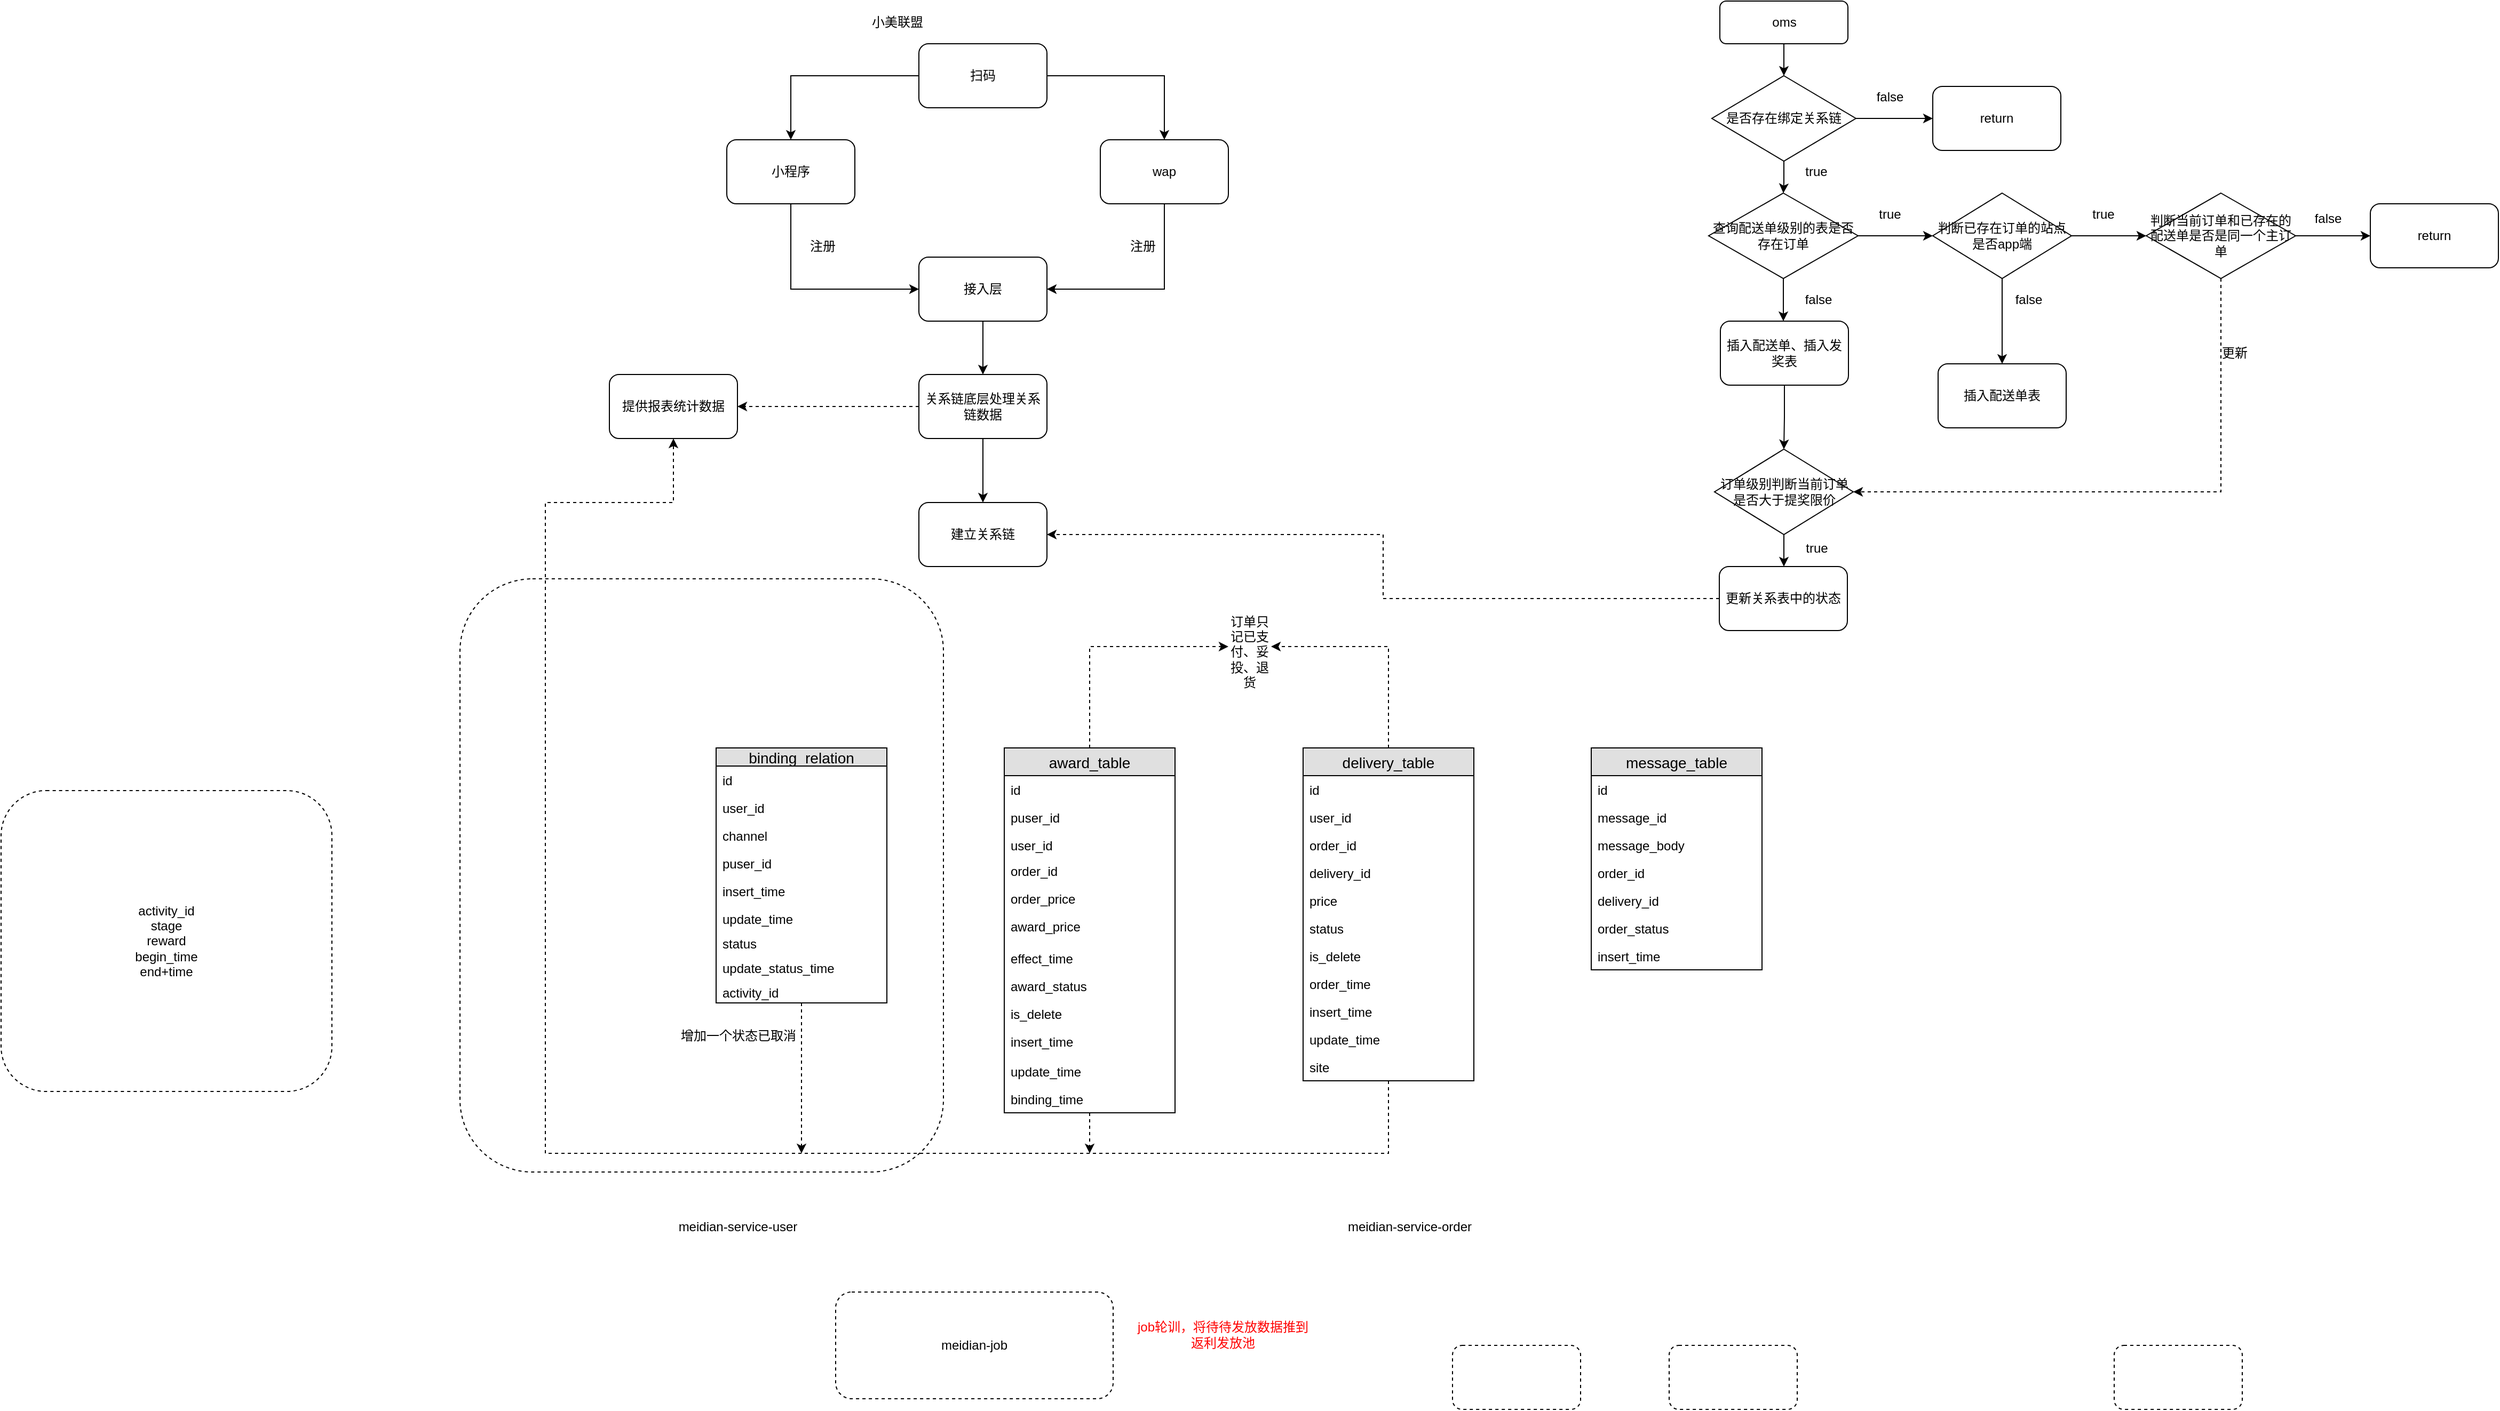 <mxfile version="12.6.5" type="github">
  <diagram id="ViuxsVs0jhdlv3zUoUvD" name="Page-1">
    <mxGraphModel dx="2310" dy="766" grid="1" gridSize="10" guides="1" tooltips="1" connect="1" arrows="1" fold="1" page="1" pageScale="1" pageWidth="827" pageHeight="1169" background="none" math="0" shadow="0">
      <root>
        <mxCell id="0"/>
        <mxCell id="1" parent="0"/>
        <mxCell id="KdRfdlikvtDpbyzAhevV-1" value="小美联盟" style="text;html=1;strokeColor=none;fillColor=none;align=center;verticalAlign=middle;whiteSpace=wrap;rounded=0;" parent="1" vertex="1">
          <mxGeometry x="310" y="20" width="140" height="20" as="geometry"/>
        </mxCell>
        <mxCell id="KdRfdlikvtDpbyzAhevV-12" style="edgeStyle=orthogonalEdgeStyle;rounded=0;orthogonalLoop=1;jettySize=auto;html=1;entryX=1;entryY=0.5;entryDx=0;entryDy=0;" parent="1" source="KdRfdlikvtDpbyzAhevV-4" target="KdRfdlikvtDpbyzAhevV-10" edge="1">
          <mxGeometry relative="1" as="geometry">
            <Array as="points">
              <mxPoint x="630" y="280"/>
            </Array>
          </mxGeometry>
        </mxCell>
        <mxCell id="KdRfdlikvtDpbyzAhevV-4" value="wap" style="rounded=1;whiteSpace=wrap;html=1;" parent="1" vertex="1">
          <mxGeometry x="570" y="140" width="120" height="60" as="geometry"/>
        </mxCell>
        <mxCell id="KdRfdlikvtDpbyzAhevV-11" style="edgeStyle=orthogonalEdgeStyle;rounded=0;orthogonalLoop=1;jettySize=auto;html=1;entryX=0;entryY=0.5;entryDx=0;entryDy=0;" parent="1" source="KdRfdlikvtDpbyzAhevV-5" target="KdRfdlikvtDpbyzAhevV-10" edge="1">
          <mxGeometry relative="1" as="geometry">
            <Array as="points">
              <mxPoint x="280" y="280"/>
            </Array>
          </mxGeometry>
        </mxCell>
        <mxCell id="KdRfdlikvtDpbyzAhevV-5" value="小程序" style="rounded=1;whiteSpace=wrap;html=1;" parent="1" vertex="1">
          <mxGeometry x="220" y="140" width="120" height="60" as="geometry"/>
        </mxCell>
        <mxCell id="KdRfdlikvtDpbyzAhevV-7" style="edgeStyle=orthogonalEdgeStyle;rounded=0;orthogonalLoop=1;jettySize=auto;html=1;entryX=0.5;entryY=0;entryDx=0;entryDy=0;" parent="1" source="KdRfdlikvtDpbyzAhevV-6" target="KdRfdlikvtDpbyzAhevV-5" edge="1">
          <mxGeometry relative="1" as="geometry"/>
        </mxCell>
        <mxCell id="KdRfdlikvtDpbyzAhevV-8" style="edgeStyle=orthogonalEdgeStyle;rounded=0;orthogonalLoop=1;jettySize=auto;html=1;entryX=0.5;entryY=0;entryDx=0;entryDy=0;" parent="1" source="KdRfdlikvtDpbyzAhevV-6" target="KdRfdlikvtDpbyzAhevV-4" edge="1">
          <mxGeometry relative="1" as="geometry"/>
        </mxCell>
        <mxCell id="KdRfdlikvtDpbyzAhevV-6" value="扫码" style="rounded=1;whiteSpace=wrap;html=1;" parent="1" vertex="1">
          <mxGeometry x="400" y="50" width="120" height="60" as="geometry"/>
        </mxCell>
        <mxCell id="KdRfdlikvtDpbyzAhevV-13" style="edgeStyle=orthogonalEdgeStyle;rounded=0;orthogonalLoop=1;jettySize=auto;html=1;" parent="1" source="KdRfdlikvtDpbyzAhevV-10" edge="1">
          <mxGeometry relative="1" as="geometry">
            <mxPoint x="460" y="360" as="targetPoint"/>
          </mxGeometry>
        </mxCell>
        <mxCell id="KdRfdlikvtDpbyzAhevV-10" value="接入层" style="rounded=1;whiteSpace=wrap;html=1;" parent="1" vertex="1">
          <mxGeometry x="400" y="250" width="120" height="60" as="geometry"/>
        </mxCell>
        <mxCell id="KdRfdlikvtDpbyzAhevV-14" value="注册" style="text;html=1;strokeColor=none;fillColor=none;align=center;verticalAlign=middle;whiteSpace=wrap;rounded=0;" parent="1" vertex="1">
          <mxGeometry x="290" y="230" width="40" height="20" as="geometry"/>
        </mxCell>
        <mxCell id="KdRfdlikvtDpbyzAhevV-15" value="注册" style="text;html=1;strokeColor=none;fillColor=none;align=center;verticalAlign=middle;whiteSpace=wrap;rounded=0;" parent="1" vertex="1">
          <mxGeometry x="590" y="230" width="40" height="20" as="geometry"/>
        </mxCell>
        <mxCell id="KdRfdlikvtDpbyzAhevV-18" style="edgeStyle=orthogonalEdgeStyle;rounded=0;orthogonalLoop=1;jettySize=auto;html=1;" parent="1" source="KdRfdlikvtDpbyzAhevV-17" edge="1">
          <mxGeometry relative="1" as="geometry">
            <mxPoint x="460" y="480" as="targetPoint"/>
          </mxGeometry>
        </mxCell>
        <mxCell id="KdRfdlikvtDpbyzAhevV-46" style="edgeStyle=orthogonalEdgeStyle;rounded=0;orthogonalLoop=1;jettySize=auto;html=1;dashed=1;" parent="1" source="KdRfdlikvtDpbyzAhevV-17" edge="1">
          <mxGeometry relative="1" as="geometry">
            <mxPoint x="230" y="390" as="targetPoint"/>
          </mxGeometry>
        </mxCell>
        <mxCell id="KdRfdlikvtDpbyzAhevV-17" value="关系链底层处理关系链数据" style="rounded=1;whiteSpace=wrap;html=1;" parent="1" vertex="1">
          <mxGeometry x="400" y="360" width="120" height="60" as="geometry"/>
        </mxCell>
        <mxCell id="KdRfdlikvtDpbyzAhevV-19" value="建立关系链" style="rounded=1;whiteSpace=wrap;html=1;" parent="1" vertex="1">
          <mxGeometry x="400" y="480" width="120" height="60" as="geometry"/>
        </mxCell>
        <mxCell id="weVdjqVGFAg4G8JXfVWF-7" style="edgeStyle=orthogonalEdgeStyle;rounded=0;orthogonalLoop=1;jettySize=auto;html=1;entryX=0.5;entryY=0;entryDx=0;entryDy=0;" edge="1" parent="1" source="KdRfdlikvtDpbyzAhevV-20" target="weVdjqVGFAg4G8JXfVWF-6">
          <mxGeometry relative="1" as="geometry"/>
        </mxCell>
        <mxCell id="KdRfdlikvtDpbyzAhevV-20" value="oms" style="rounded=1;whiteSpace=wrap;html=1;" parent="1" vertex="1">
          <mxGeometry x="1150.5" y="10" width="120" height="40" as="geometry"/>
        </mxCell>
        <mxCell id="weVdjqVGFAg4G8JXfVWF-87" style="edgeStyle=orthogonalEdgeStyle;rounded=0;orthogonalLoop=1;jettySize=auto;html=1;entryX=0.5;entryY=0;entryDx=0;entryDy=0;" edge="1" parent="1" source="KdRfdlikvtDpbyzAhevV-24">
          <mxGeometry relative="1" as="geometry">
            <mxPoint x="1210.0" y="310" as="targetPoint"/>
          </mxGeometry>
        </mxCell>
        <mxCell id="weVdjqVGFAg4G8JXfVWF-99" style="edgeStyle=orthogonalEdgeStyle;rounded=0;orthogonalLoop=1;jettySize=auto;html=1;" edge="1" parent="1" source="KdRfdlikvtDpbyzAhevV-24">
          <mxGeometry relative="1" as="geometry">
            <mxPoint x="1350" y="230" as="targetPoint"/>
          </mxGeometry>
        </mxCell>
        <mxCell id="KdRfdlikvtDpbyzAhevV-24" value="查询配送单级别的表是否存在订单" style="rhombus;whiteSpace=wrap;html=1;" parent="1" vertex="1">
          <mxGeometry x="1140" y="190" width="140" height="80" as="geometry"/>
        </mxCell>
        <mxCell id="weVdjqVGFAg4G8JXfVWF-91" value="" style="edgeStyle=orthogonalEdgeStyle;rounded=0;orthogonalLoop=1;jettySize=auto;html=1;" edge="1" parent="1" source="KdRfdlikvtDpbyzAhevV-32">
          <mxGeometry relative="1" as="geometry">
            <mxPoint x="1210.5" y="540" as="targetPoint"/>
          </mxGeometry>
        </mxCell>
        <mxCell id="KdRfdlikvtDpbyzAhevV-32" value="订单级别判断当前订单是否大于提奖限价" style="rhombus;whiteSpace=wrap;html=1;" parent="1" vertex="1">
          <mxGeometry x="1145.5" y="430" width="130" height="80" as="geometry"/>
        </mxCell>
        <mxCell id="weVdjqVGFAg4G8JXfVWF-94" value="" style="edgeStyle=orthogonalEdgeStyle;rounded=0;orthogonalLoop=1;jettySize=auto;html=1;" edge="1" parent="1" source="weVdjqVGFAg4G8JXfVWF-90">
          <mxGeometry relative="1" as="geometry">
            <mxPoint x="1355.5" y="580" as="targetPoint"/>
          </mxGeometry>
        </mxCell>
        <mxCell id="KdRfdlikvtDpbyzAhevV-47" value="提供报表统计数据" style="rounded=1;whiteSpace=wrap;html=1;" parent="1" vertex="1">
          <mxGeometry x="110" y="360" width="120" height="60" as="geometry"/>
        </mxCell>
        <mxCell id="weVdjqVGFAg4G8JXfVWF-8" style="edgeStyle=orthogonalEdgeStyle;rounded=0;orthogonalLoop=1;jettySize=auto;html=1;entryX=0.5;entryY=0;entryDx=0;entryDy=0;" edge="1" parent="1" source="weVdjqVGFAg4G8JXfVWF-6" target="KdRfdlikvtDpbyzAhevV-24">
          <mxGeometry relative="1" as="geometry"/>
        </mxCell>
        <mxCell id="weVdjqVGFAg4G8JXfVWF-96" style="edgeStyle=orthogonalEdgeStyle;rounded=0;orthogonalLoop=1;jettySize=auto;html=1;" edge="1" parent="1" source="weVdjqVGFAg4G8JXfVWF-6">
          <mxGeometry relative="1" as="geometry">
            <mxPoint x="1350" y="120" as="targetPoint"/>
          </mxGeometry>
        </mxCell>
        <mxCell id="weVdjqVGFAg4G8JXfVWF-6" value="&lt;span style=&quot;white-space: normal&quot;&gt;是否存在绑定关系链&lt;/span&gt;" style="rhombus;whiteSpace=wrap;html=1;" vertex="1" parent="1">
          <mxGeometry x="1143" y="80" width="135" height="80" as="geometry"/>
        </mxCell>
        <mxCell id="weVdjqVGFAg4G8JXfVWF-118" style="edgeStyle=orthogonalEdgeStyle;rounded=0;orthogonalLoop=1;jettySize=auto;html=1;dashed=1;" edge="1" parent="1" source="weVdjqVGFAg4G8JXfVWF-13">
          <mxGeometry relative="1" as="geometry">
            <mxPoint x="290" y="1090" as="targetPoint"/>
          </mxGeometry>
        </mxCell>
        <mxCell id="weVdjqVGFAg4G8JXfVWF-13" value="binding_relation" style="swimlane;fontStyle=0;childLayout=stackLayout;horizontal=1;startSize=17;fillColor=#e0e0e0;horizontalStack=0;resizeParent=1;resizeParentMax=0;resizeLast=0;collapsible=1;marginBottom=0;swimlaneFillColor=#ffffff;align=center;fontSize=14;" vertex="1" parent="1">
          <mxGeometry x="210" y="710" width="160" height="239" as="geometry"/>
        </mxCell>
        <mxCell id="weVdjqVGFAg4G8JXfVWF-77" value="id" style="text;strokeColor=none;fillColor=none;spacingLeft=4;spacingRight=4;overflow=hidden;rotatable=0;points=[[0,0.5],[1,0.5]];portConstraint=eastwest;fontSize=12;" vertex="1" parent="weVdjqVGFAg4G8JXfVWF-13">
          <mxGeometry y="17" width="160" height="26" as="geometry"/>
        </mxCell>
        <mxCell id="weVdjqVGFAg4G8JXfVWF-14" value="user_id" style="text;strokeColor=none;fillColor=none;spacingLeft=4;spacingRight=4;overflow=hidden;rotatable=0;points=[[0,0.5],[1,0.5]];portConstraint=eastwest;fontSize=12;" vertex="1" parent="weVdjqVGFAg4G8JXfVWF-13">
          <mxGeometry y="43" width="160" height="26" as="geometry"/>
        </mxCell>
        <mxCell id="weVdjqVGFAg4G8JXfVWF-15" value="channel" style="text;strokeColor=none;fillColor=none;spacingLeft=4;spacingRight=4;overflow=hidden;rotatable=0;points=[[0,0.5],[1,0.5]];portConstraint=eastwest;fontSize=12;" vertex="1" parent="weVdjqVGFAg4G8JXfVWF-13">
          <mxGeometry y="69" width="160" height="26" as="geometry"/>
        </mxCell>
        <mxCell id="weVdjqVGFAg4G8JXfVWF-20" value="puser_id" style="text;strokeColor=none;fillColor=none;spacingLeft=4;spacingRight=4;overflow=hidden;rotatable=0;points=[[0,0.5],[1,0.5]];portConstraint=eastwest;fontSize=12;" vertex="1" parent="weVdjqVGFAg4G8JXfVWF-13">
          <mxGeometry y="95" width="160" height="26" as="geometry"/>
        </mxCell>
        <mxCell id="weVdjqVGFAg4G8JXfVWF-21" value="insert_time" style="text;strokeColor=none;fillColor=none;spacingLeft=4;spacingRight=4;overflow=hidden;rotatable=0;points=[[0,0.5],[1,0.5]];portConstraint=eastwest;fontSize=12;" vertex="1" parent="weVdjqVGFAg4G8JXfVWF-13">
          <mxGeometry y="121" width="160" height="26" as="geometry"/>
        </mxCell>
        <mxCell id="weVdjqVGFAg4G8JXfVWF-22" value="update_time" style="text;strokeColor=none;fillColor=none;spacingLeft=4;spacingRight=4;overflow=hidden;rotatable=0;points=[[0,0.5],[1,0.5]];portConstraint=eastwest;fontSize=12;" vertex="1" parent="weVdjqVGFAg4G8JXfVWF-13">
          <mxGeometry y="147" width="160" height="23" as="geometry"/>
        </mxCell>
        <mxCell id="weVdjqVGFAg4G8JXfVWF-23" value="status" style="text;strokeColor=none;fillColor=none;spacingLeft=4;spacingRight=4;overflow=hidden;rotatable=0;points=[[0,0.5],[1,0.5]];portConstraint=eastwest;fontSize=12;" vertex="1" parent="weVdjqVGFAg4G8JXfVWF-13">
          <mxGeometry y="170" width="160" height="23" as="geometry"/>
        </mxCell>
        <mxCell id="weVdjqVGFAg4G8JXfVWF-131" value="update_status_time" style="text;strokeColor=none;fillColor=none;spacingLeft=4;spacingRight=4;overflow=hidden;rotatable=0;points=[[0,0.5],[1,0.5]];portConstraint=eastwest;fontSize=12;" vertex="1" parent="weVdjqVGFAg4G8JXfVWF-13">
          <mxGeometry y="193" width="160" height="23" as="geometry"/>
        </mxCell>
        <mxCell id="weVdjqVGFAg4G8JXfVWF-169" value="activity_id" style="text;strokeColor=none;fillColor=none;spacingLeft=4;spacingRight=4;overflow=hidden;rotatable=0;points=[[0,0.5],[1,0.5]];portConstraint=eastwest;fontSize=12;" vertex="1" parent="weVdjqVGFAg4G8JXfVWF-13">
          <mxGeometry y="216" width="160" height="23" as="geometry"/>
        </mxCell>
        <mxCell id="weVdjqVGFAg4G8JXfVWF-116" style="edgeStyle=orthogonalEdgeStyle;rounded=0;orthogonalLoop=1;jettySize=auto;html=1;entryX=0;entryY=0.25;entryDx=0;entryDy=0;dashed=1;" edge="1" parent="1" source="weVdjqVGFAg4G8JXfVWF-29" target="weVdjqVGFAg4G8JXfVWF-46">
          <mxGeometry relative="1" as="geometry">
            <Array as="points">
              <mxPoint x="560" y="615"/>
            </Array>
          </mxGeometry>
        </mxCell>
        <mxCell id="weVdjqVGFAg4G8JXfVWF-117" style="edgeStyle=orthogonalEdgeStyle;rounded=0;orthogonalLoop=1;jettySize=auto;html=1;dashed=1;" edge="1" parent="1" source="weVdjqVGFAg4G8JXfVWF-29">
          <mxGeometry relative="1" as="geometry">
            <mxPoint x="560" y="1090" as="targetPoint"/>
          </mxGeometry>
        </mxCell>
        <mxCell id="weVdjqVGFAg4G8JXfVWF-29" value="award_table" style="swimlane;fontStyle=0;childLayout=stackLayout;horizontal=1;startSize=26;fillColor=#e0e0e0;horizontalStack=0;resizeParent=1;resizeParentMax=0;resizeLast=0;collapsible=1;marginBottom=0;swimlaneFillColor=#ffffff;align=center;fontSize=14;" vertex="1" parent="1">
          <mxGeometry x="480" y="710" width="160" height="342" as="geometry"/>
        </mxCell>
        <mxCell id="weVdjqVGFAg4G8JXfVWF-76" value="id" style="text;strokeColor=none;fillColor=none;spacingLeft=4;spacingRight=4;overflow=hidden;rotatable=0;points=[[0,0.5],[1,0.5]];portConstraint=eastwest;fontSize=12;" vertex="1" parent="weVdjqVGFAg4G8JXfVWF-29">
          <mxGeometry y="26" width="160" height="26" as="geometry"/>
        </mxCell>
        <mxCell id="weVdjqVGFAg4G8JXfVWF-66" value="puser_id" style="text;strokeColor=none;fillColor=none;spacingLeft=4;spacingRight=4;overflow=hidden;rotatable=0;points=[[0,0.5],[1,0.5]];portConstraint=eastwest;fontSize=12;" vertex="1" parent="weVdjqVGFAg4G8JXfVWF-29">
          <mxGeometry y="52" width="160" height="26" as="geometry"/>
        </mxCell>
        <mxCell id="weVdjqVGFAg4G8JXfVWF-70" value="user_id" style="text;strokeColor=none;fillColor=none;spacingLeft=4;spacingRight=4;overflow=hidden;rotatable=0;points=[[0,0.5],[1,0.5]];portConstraint=eastwest;fontSize=12;" vertex="1" parent="weVdjqVGFAg4G8JXfVWF-29">
          <mxGeometry y="78" width="160" height="24" as="geometry"/>
        </mxCell>
        <mxCell id="weVdjqVGFAg4G8JXfVWF-32" value="order_id" style="text;strokeColor=none;fillColor=none;spacingLeft=4;spacingRight=4;overflow=hidden;rotatable=0;points=[[0,0.5],[1,0.5]];portConstraint=eastwest;fontSize=12;" vertex="1" parent="weVdjqVGFAg4G8JXfVWF-29">
          <mxGeometry y="102" width="160" height="26" as="geometry"/>
        </mxCell>
        <mxCell id="weVdjqVGFAg4G8JXfVWF-58" value="order_price" style="text;strokeColor=none;fillColor=none;spacingLeft=4;spacingRight=4;overflow=hidden;rotatable=0;points=[[0,0.5],[1,0.5]];portConstraint=eastwest;fontSize=12;" vertex="1" parent="weVdjqVGFAg4G8JXfVWF-29">
          <mxGeometry y="128" width="160" height="26" as="geometry"/>
        </mxCell>
        <mxCell id="weVdjqVGFAg4G8JXfVWF-65" value="award_price" style="text;strokeColor=none;fillColor=none;spacingLeft=4;spacingRight=4;overflow=hidden;rotatable=0;points=[[0,0.5],[1,0.5]];portConstraint=eastwest;fontSize=12;" vertex="1" parent="weVdjqVGFAg4G8JXfVWF-29">
          <mxGeometry y="154" width="160" height="30" as="geometry"/>
        </mxCell>
        <mxCell id="weVdjqVGFAg4G8JXfVWF-68" value="effect_time" style="text;strokeColor=none;fillColor=none;spacingLeft=4;spacingRight=4;overflow=hidden;rotatable=0;points=[[0,0.5],[1,0.5]];portConstraint=eastwest;fontSize=12;" vertex="1" parent="weVdjqVGFAg4G8JXfVWF-29">
          <mxGeometry y="184" width="160" height="26" as="geometry"/>
        </mxCell>
        <mxCell id="weVdjqVGFAg4G8JXfVWF-69" value="award_status" style="text;strokeColor=none;fillColor=none;spacingLeft=4;spacingRight=4;overflow=hidden;rotatable=0;points=[[0,0.5],[1,0.5]];portConstraint=eastwest;fontSize=12;" vertex="1" parent="weVdjqVGFAg4G8JXfVWF-29">
          <mxGeometry y="210" width="160" height="26" as="geometry"/>
        </mxCell>
        <mxCell id="weVdjqVGFAg4G8JXfVWF-75" value="is_delete" style="text;strokeColor=none;fillColor=none;spacingLeft=4;spacingRight=4;overflow=hidden;rotatable=0;points=[[0,0.5],[1,0.5]];portConstraint=eastwest;fontSize=12;" vertex="1" parent="weVdjqVGFAg4G8JXfVWF-29">
          <mxGeometry y="236" width="160" height="26" as="geometry"/>
        </mxCell>
        <mxCell id="weVdjqVGFAg4G8JXfVWF-78" value="insert_time" style="text;strokeColor=none;fillColor=none;spacingLeft=4;spacingRight=4;overflow=hidden;rotatable=0;points=[[0,0.5],[1,0.5]];portConstraint=eastwest;fontSize=12;" vertex="1" parent="weVdjqVGFAg4G8JXfVWF-29">
          <mxGeometry y="262" width="160" height="28" as="geometry"/>
        </mxCell>
        <mxCell id="weVdjqVGFAg4G8JXfVWF-79" value="update_time" style="text;strokeColor=none;fillColor=none;spacingLeft=4;spacingRight=4;overflow=hidden;rotatable=0;points=[[0,0.5],[1,0.5]];portConstraint=eastwest;fontSize=12;" vertex="1" parent="weVdjqVGFAg4G8JXfVWF-29">
          <mxGeometry y="290" width="160" height="26" as="geometry"/>
        </mxCell>
        <mxCell id="weVdjqVGFAg4G8JXfVWF-155" value="binding_time" style="text;strokeColor=none;fillColor=none;spacingLeft=4;spacingRight=4;overflow=hidden;rotatable=0;points=[[0,0.5],[1,0.5]];portConstraint=eastwest;fontSize=12;" vertex="1" parent="weVdjqVGFAg4G8JXfVWF-29">
          <mxGeometry y="316" width="160" height="26" as="geometry"/>
        </mxCell>
        <mxCell id="weVdjqVGFAg4G8JXfVWF-43" style="edgeStyle=orthogonalEdgeStyle;rounded=0;orthogonalLoop=1;jettySize=auto;html=1;entryX=0.5;entryY=1;entryDx=0;entryDy=0;dashed=1;" edge="1" parent="1" source="weVdjqVGFAg4G8JXfVWF-37" target="KdRfdlikvtDpbyzAhevV-47">
          <mxGeometry relative="1" as="geometry">
            <Array as="points">
              <mxPoint x="840" y="1090"/>
              <mxPoint x="50" y="1090"/>
              <mxPoint x="50" y="480"/>
              <mxPoint x="170" y="480"/>
            </Array>
          </mxGeometry>
        </mxCell>
        <mxCell id="weVdjqVGFAg4G8JXfVWF-168" style="edgeStyle=orthogonalEdgeStyle;rounded=0;orthogonalLoop=1;jettySize=auto;html=1;entryX=1;entryY=0.25;entryDx=0;entryDy=0;dashed=1;" edge="1" parent="1" source="weVdjqVGFAg4G8JXfVWF-37" target="weVdjqVGFAg4G8JXfVWF-46">
          <mxGeometry relative="1" as="geometry">
            <Array as="points">
              <mxPoint x="840" y="615"/>
            </Array>
          </mxGeometry>
        </mxCell>
        <mxCell id="weVdjqVGFAg4G8JXfVWF-37" value="delivery_table" style="swimlane;fontStyle=0;childLayout=stackLayout;horizontal=1;startSize=26;fillColor=#e0e0e0;horizontalStack=0;resizeParent=1;resizeParentMax=0;resizeLast=0;collapsible=1;marginBottom=0;swimlaneFillColor=#ffffff;align=center;fontSize=14;" vertex="1" parent="1">
          <mxGeometry x="760" y="710" width="160" height="312" as="geometry"/>
        </mxCell>
        <mxCell id="weVdjqVGFAg4G8JXfVWF-82" value="id" style="text;strokeColor=none;fillColor=none;spacingLeft=4;spacingRight=4;overflow=hidden;rotatable=0;points=[[0,0.5],[1,0.5]];portConstraint=eastwest;fontSize=12;" vertex="1" parent="weVdjqVGFAg4G8JXfVWF-37">
          <mxGeometry y="26" width="160" height="26" as="geometry"/>
        </mxCell>
        <mxCell id="weVdjqVGFAg4G8JXfVWF-45" value="user_id" style="text;strokeColor=none;fillColor=none;spacingLeft=4;spacingRight=4;overflow=hidden;rotatable=0;points=[[0,0.5],[1,0.5]];portConstraint=eastwest;fontSize=12;" vertex="1" parent="weVdjqVGFAg4G8JXfVWF-37">
          <mxGeometry y="52" width="160" height="26" as="geometry"/>
        </mxCell>
        <mxCell id="weVdjqVGFAg4G8JXfVWF-38" value="order_id" style="text;strokeColor=none;fillColor=none;spacingLeft=4;spacingRight=4;overflow=hidden;rotatable=0;points=[[0,0.5],[1,0.5]];portConstraint=eastwest;fontSize=12;" vertex="1" parent="weVdjqVGFAg4G8JXfVWF-37">
          <mxGeometry y="78" width="160" height="26" as="geometry"/>
        </mxCell>
        <mxCell id="weVdjqVGFAg4G8JXfVWF-39" value="delivery_id" style="text;strokeColor=none;fillColor=none;spacingLeft=4;spacingRight=4;overflow=hidden;rotatable=0;points=[[0,0.5],[1,0.5]];portConstraint=eastwest;fontSize=12;" vertex="1" parent="weVdjqVGFAg4G8JXfVWF-37">
          <mxGeometry y="104" width="160" height="26" as="geometry"/>
        </mxCell>
        <mxCell id="weVdjqVGFAg4G8JXfVWF-40" value="price" style="text;strokeColor=none;fillColor=none;spacingLeft=4;spacingRight=4;overflow=hidden;rotatable=0;points=[[0,0.5],[1,0.5]];portConstraint=eastwest;fontSize=12;" vertex="1" parent="weVdjqVGFAg4G8JXfVWF-37">
          <mxGeometry y="130" width="160" height="26" as="geometry"/>
        </mxCell>
        <mxCell id="weVdjqVGFAg4G8JXfVWF-41" value="status" style="text;strokeColor=none;fillColor=none;spacingLeft=4;spacingRight=4;overflow=hidden;rotatable=0;points=[[0,0.5],[1,0.5]];portConstraint=eastwest;fontSize=12;" vertex="1" parent="weVdjqVGFAg4G8JXfVWF-37">
          <mxGeometry y="156" width="160" height="26" as="geometry"/>
        </mxCell>
        <mxCell id="weVdjqVGFAg4G8JXfVWF-42" value="is_delete" style="text;strokeColor=none;fillColor=none;spacingLeft=4;spacingRight=4;overflow=hidden;rotatable=0;points=[[0,0.5],[1,0.5]];portConstraint=eastwest;fontSize=12;" vertex="1" parent="weVdjqVGFAg4G8JXfVWF-37">
          <mxGeometry y="182" width="160" height="26" as="geometry"/>
        </mxCell>
        <mxCell id="weVdjqVGFAg4G8JXfVWF-67" value="order_time" style="text;strokeColor=none;fillColor=none;spacingLeft=4;spacingRight=4;overflow=hidden;rotatable=0;points=[[0,0.5],[1,0.5]];portConstraint=eastwest;fontSize=12;" vertex="1" parent="weVdjqVGFAg4G8JXfVWF-37">
          <mxGeometry y="208" width="160" height="26" as="geometry"/>
        </mxCell>
        <mxCell id="weVdjqVGFAg4G8JXfVWF-80" value="insert_time" style="text;strokeColor=none;fillColor=none;spacingLeft=4;spacingRight=4;overflow=hidden;rotatable=0;points=[[0,0.5],[1,0.5]];portConstraint=eastwest;fontSize=12;" vertex="1" parent="weVdjqVGFAg4G8JXfVWF-37">
          <mxGeometry y="234" width="160" height="26" as="geometry"/>
        </mxCell>
        <mxCell id="weVdjqVGFAg4G8JXfVWF-81" value="update_time" style="text;strokeColor=none;fillColor=none;spacingLeft=4;spacingRight=4;overflow=hidden;rotatable=0;points=[[0,0.5],[1,0.5]];portConstraint=eastwest;fontSize=12;" vertex="1" parent="weVdjqVGFAg4G8JXfVWF-37">
          <mxGeometry y="260" width="160" height="26" as="geometry"/>
        </mxCell>
        <mxCell id="weVdjqVGFAg4G8JXfVWF-83" value="site" style="text;strokeColor=none;fillColor=none;spacingLeft=4;spacingRight=4;overflow=hidden;rotatable=0;points=[[0,0.5],[1,0.5]];portConstraint=eastwest;fontSize=12;" vertex="1" parent="weVdjqVGFAg4G8JXfVWF-37">
          <mxGeometry y="286" width="160" height="26" as="geometry"/>
        </mxCell>
        <mxCell id="weVdjqVGFAg4G8JXfVWF-46" value="订单只记已支付、妥投、退货" style="text;html=1;strokeColor=none;fillColor=none;align=center;verticalAlign=middle;whiteSpace=wrap;rounded=0;" vertex="1" parent="1">
          <mxGeometry x="690" y="610" width="40" height="20" as="geometry"/>
        </mxCell>
        <mxCell id="weVdjqVGFAg4G8JXfVWF-74" value="增加一个状态已取消" style="text;html=1;strokeColor=none;fillColor=none;align=center;verticalAlign=middle;whiteSpace=wrap;rounded=0;" vertex="1" parent="1">
          <mxGeometry x="175.5" y="970" width="110" height="20" as="geometry"/>
        </mxCell>
        <mxCell id="weVdjqVGFAg4G8JXfVWF-88" value="false" style="text;html=1;strokeColor=none;fillColor=none;align=center;verticalAlign=middle;whiteSpace=wrap;rounded=0;" vertex="1" parent="1">
          <mxGeometry x="1223" y="280" width="40" height="20" as="geometry"/>
        </mxCell>
        <mxCell id="weVdjqVGFAg4G8JXfVWF-92" value="true" style="text;html=1;align=center;verticalAlign=middle;resizable=0;points=[];autosize=1;" vertex="1" parent="1">
          <mxGeometry x="1221" y="513" width="40" height="20" as="geometry"/>
        </mxCell>
        <mxCell id="weVdjqVGFAg4G8JXfVWF-112" style="edgeStyle=orthogonalEdgeStyle;rounded=0;orthogonalLoop=1;jettySize=auto;html=1;dashed=1;" edge="1" parent="1" source="weVdjqVGFAg4G8JXfVWF-95" target="KdRfdlikvtDpbyzAhevV-19">
          <mxGeometry relative="1" as="geometry">
            <Array as="points">
              <mxPoint x="835" y="570"/>
              <mxPoint x="835" y="510"/>
            </Array>
          </mxGeometry>
        </mxCell>
        <mxCell id="weVdjqVGFAg4G8JXfVWF-95" value="&lt;span style=&quot;white-space: normal&quot;&gt;更新关系表中的状态&lt;/span&gt;" style="rounded=1;whiteSpace=wrap;html=1;" vertex="1" parent="1">
          <mxGeometry x="1150" y="540" width="120" height="60" as="geometry"/>
        </mxCell>
        <mxCell id="weVdjqVGFAg4G8JXfVWF-97" value="return" style="rounded=1;whiteSpace=wrap;html=1;" vertex="1" parent="1">
          <mxGeometry x="1350" y="90" width="120" height="60" as="geometry"/>
        </mxCell>
        <mxCell id="weVdjqVGFAg4G8JXfVWF-102" style="edgeStyle=orthogonalEdgeStyle;rounded=0;orthogonalLoop=1;jettySize=auto;html=1;" edge="1" parent="1" source="weVdjqVGFAg4G8JXfVWF-100">
          <mxGeometry relative="1" as="geometry">
            <mxPoint x="1550" y="230" as="targetPoint"/>
          </mxGeometry>
        </mxCell>
        <mxCell id="weVdjqVGFAg4G8JXfVWF-151" style="edgeStyle=orthogonalEdgeStyle;rounded=0;orthogonalLoop=1;jettySize=auto;html=1;entryX=0.5;entryY=0;entryDx=0;entryDy=0;" edge="1" parent="1" source="weVdjqVGFAg4G8JXfVWF-100" target="weVdjqVGFAg4G8JXfVWF-108">
          <mxGeometry relative="1" as="geometry"/>
        </mxCell>
        <mxCell id="weVdjqVGFAg4G8JXfVWF-100" value="判断已存在订单的站点是否app端" style="rhombus;whiteSpace=wrap;html=1;" vertex="1" parent="1">
          <mxGeometry x="1350" y="190" width="130" height="80" as="geometry"/>
        </mxCell>
        <mxCell id="weVdjqVGFAg4G8JXfVWF-101" value="true" style="text;html=1;strokeColor=none;fillColor=none;align=center;verticalAlign=middle;whiteSpace=wrap;rounded=0;" vertex="1" parent="1">
          <mxGeometry x="1290" y="200" width="40" height="20" as="geometry"/>
        </mxCell>
        <mxCell id="weVdjqVGFAg4G8JXfVWF-104" value="true" style="text;html=1;strokeColor=none;fillColor=none;align=center;verticalAlign=middle;whiteSpace=wrap;rounded=0;" vertex="1" parent="1">
          <mxGeometry x="1490" y="200" width="40" height="20" as="geometry"/>
        </mxCell>
        <mxCell id="weVdjqVGFAg4G8JXfVWF-108" value="插入配送单表" style="rounded=1;whiteSpace=wrap;html=1;" vertex="1" parent="1">
          <mxGeometry x="1355" y="350" width="120" height="60" as="geometry"/>
        </mxCell>
        <mxCell id="weVdjqVGFAg4G8JXfVWF-109" value="false" style="text;html=1;strokeColor=none;fillColor=none;align=center;verticalAlign=middle;whiteSpace=wrap;rounded=0;" vertex="1" parent="1">
          <mxGeometry x="1420" y="280" width="40" height="20" as="geometry"/>
        </mxCell>
        <mxCell id="weVdjqVGFAg4G8JXfVWF-111" value="更新" style="text;html=1;strokeColor=none;fillColor=none;align=center;verticalAlign=middle;whiteSpace=wrap;rounded=0;" vertex="1" parent="1">
          <mxGeometry x="1613" y="330" width="40" height="20" as="geometry"/>
        </mxCell>
        <mxCell id="weVdjqVGFAg4G8JXfVWF-121" value="&lt;font color=&quot;#ff0000&quot;&gt;job轮训，将待待发放数据推到返利发放池&lt;/font&gt;" style="text;html=1;strokeColor=none;fillColor=none;align=center;verticalAlign=middle;whiteSpace=wrap;rounded=0;" vertex="1" parent="1">
          <mxGeometry x="600" y="1250" width="170" height="20" as="geometry"/>
        </mxCell>
        <mxCell id="weVdjqVGFAg4G8JXfVWF-126" value="message_table" style="swimlane;fontStyle=0;childLayout=stackLayout;horizontal=1;startSize=26;fillColor=#e0e0e0;horizontalStack=0;resizeParent=1;resizeParentMax=0;resizeLast=0;collapsible=1;marginBottom=0;swimlaneFillColor=#ffffff;align=center;fontSize=14;" vertex="1" parent="1">
          <mxGeometry x="1030" y="710" width="160" height="208" as="geometry"/>
        </mxCell>
        <mxCell id="weVdjqVGFAg4G8JXfVWF-127" value="id" style="text;strokeColor=none;fillColor=none;spacingLeft=4;spacingRight=4;overflow=hidden;rotatable=0;points=[[0,0.5],[1,0.5]];portConstraint=eastwest;fontSize=12;" vertex="1" parent="weVdjqVGFAg4G8JXfVWF-126">
          <mxGeometry y="26" width="160" height="26" as="geometry"/>
        </mxCell>
        <mxCell id="weVdjqVGFAg4G8JXfVWF-128" value="message_id" style="text;strokeColor=none;fillColor=none;spacingLeft=4;spacingRight=4;overflow=hidden;rotatable=0;points=[[0,0.5],[1,0.5]];portConstraint=eastwest;fontSize=12;" vertex="1" parent="weVdjqVGFAg4G8JXfVWF-126">
          <mxGeometry y="52" width="160" height="26" as="geometry"/>
        </mxCell>
        <mxCell id="weVdjqVGFAg4G8JXfVWF-129" value="message_body" style="text;strokeColor=none;fillColor=none;spacingLeft=4;spacingRight=4;overflow=hidden;rotatable=0;points=[[0,0.5],[1,0.5]];portConstraint=eastwest;fontSize=12;" vertex="1" parent="weVdjqVGFAg4G8JXfVWF-126">
          <mxGeometry y="78" width="160" height="26" as="geometry"/>
        </mxCell>
        <mxCell id="weVdjqVGFAg4G8JXfVWF-130" value="order_id" style="text;strokeColor=none;fillColor=none;spacingLeft=4;spacingRight=4;overflow=hidden;rotatable=0;points=[[0,0.5],[1,0.5]];portConstraint=eastwest;fontSize=12;" vertex="1" parent="weVdjqVGFAg4G8JXfVWF-126">
          <mxGeometry y="104" width="160" height="26" as="geometry"/>
        </mxCell>
        <mxCell id="weVdjqVGFAg4G8JXfVWF-132" value="delivery_id" style="text;strokeColor=none;fillColor=none;spacingLeft=4;spacingRight=4;overflow=hidden;rotatable=0;points=[[0,0.5],[1,0.5]];portConstraint=eastwest;fontSize=12;" vertex="1" parent="weVdjqVGFAg4G8JXfVWF-126">
          <mxGeometry y="130" width="160" height="26" as="geometry"/>
        </mxCell>
        <mxCell id="weVdjqVGFAg4G8JXfVWF-133" value="order_status" style="text;strokeColor=none;fillColor=none;spacingLeft=4;spacingRight=4;overflow=hidden;rotatable=0;points=[[0,0.5],[1,0.5]];portConstraint=eastwest;fontSize=12;" vertex="1" parent="weVdjqVGFAg4G8JXfVWF-126">
          <mxGeometry y="156" width="160" height="26" as="geometry"/>
        </mxCell>
        <mxCell id="weVdjqVGFAg4G8JXfVWF-159" value="insert_time" style="text;strokeColor=none;fillColor=none;spacingLeft=4;spacingRight=4;overflow=hidden;rotatable=0;points=[[0,0.5],[1,0.5]];portConstraint=eastwest;fontSize=12;" vertex="1" parent="weVdjqVGFAg4G8JXfVWF-126">
          <mxGeometry y="182" width="160" height="26" as="geometry"/>
        </mxCell>
        <mxCell id="weVdjqVGFAg4G8JXfVWF-135" value="" style="rounded=1;whiteSpace=wrap;html=1;shadow=0;gradientColor=none;fillColor=none;strokeColor=none;" vertex="1" parent="1">
          <mxGeometry x="10" y="1190" width="120" height="60" as="geometry"/>
        </mxCell>
        <mxCell id="weVdjqVGFAg4G8JXfVWF-136" value="" style="rounded=1;whiteSpace=wrap;html=1;shadow=0;strokeColor=#000000;fillColor=none;gradientColor=#ffffff;dashed=1;" vertex="1" parent="1">
          <mxGeometry x="-30" y="551.5" width="453" height="556" as="geometry"/>
        </mxCell>
        <mxCell id="weVdjqVGFAg4G8JXfVWF-139" value="meidian-service-user" style="text;html=1;strokeColor=none;fillColor=none;align=center;verticalAlign=middle;whiteSpace=wrap;rounded=0;shadow=0;dashed=1;" vertex="1" parent="1">
          <mxGeometry x="160" y="1149" width="141" height="20" as="geometry"/>
        </mxCell>
        <mxCell id="weVdjqVGFAg4G8JXfVWF-140" value="meidian-service-order" style="text;html=1;strokeColor=none;fillColor=none;align=center;verticalAlign=middle;whiteSpace=wrap;rounded=0;shadow=0;dashed=1;" vertex="1" parent="1">
          <mxGeometry x="790" y="1149" width="140" height="20" as="geometry"/>
        </mxCell>
        <mxCell id="weVdjqVGFAg4G8JXfVWF-141" value="false" style="text;html=1;strokeColor=none;fillColor=none;align=center;verticalAlign=middle;whiteSpace=wrap;rounded=0;shadow=0;dashed=1;" vertex="1" parent="1">
          <mxGeometry x="1290" y="90" width="40" height="20" as="geometry"/>
        </mxCell>
        <mxCell id="weVdjqVGFAg4G8JXfVWF-142" value="true" style="text;html=1;strokeColor=none;fillColor=none;align=center;verticalAlign=middle;whiteSpace=wrap;rounded=0;shadow=0;dashed=1;" vertex="1" parent="1">
          <mxGeometry x="1221" y="160" width="40" height="20" as="geometry"/>
        </mxCell>
        <mxCell id="weVdjqVGFAg4G8JXfVWF-144" style="edgeStyle=orthogonalEdgeStyle;rounded=0;orthogonalLoop=1;jettySize=auto;html=1;entryX=0.5;entryY=0;entryDx=0;entryDy=0;" edge="1" parent="1" source="weVdjqVGFAg4G8JXfVWF-143" target="KdRfdlikvtDpbyzAhevV-32">
          <mxGeometry relative="1" as="geometry"/>
        </mxCell>
        <mxCell id="weVdjqVGFAg4G8JXfVWF-143" value="&lt;span style=&quot;white-space: normal&quot;&gt;插入配送单、插入发奖表&lt;/span&gt;" style="rounded=1;whiteSpace=wrap;html=1;shadow=0;strokeColor=#000000;fillColor=none;gradientColor=#ffffff;" vertex="1" parent="1">
          <mxGeometry x="1151" y="310" width="120" height="60" as="geometry"/>
        </mxCell>
        <mxCell id="weVdjqVGFAg4G8JXfVWF-147" style="edgeStyle=orthogonalEdgeStyle;rounded=0;orthogonalLoop=1;jettySize=auto;html=1;" edge="1" parent="1" source="weVdjqVGFAg4G8JXfVWF-146">
          <mxGeometry relative="1" as="geometry">
            <mxPoint x="1760" y="230" as="targetPoint"/>
          </mxGeometry>
        </mxCell>
        <mxCell id="weVdjqVGFAg4G8JXfVWF-150" style="edgeStyle=orthogonalEdgeStyle;rounded=0;orthogonalLoop=1;jettySize=auto;html=1;entryX=1;entryY=0.5;entryDx=0;entryDy=0;dashed=1;" edge="1" parent="1" source="weVdjqVGFAg4G8JXfVWF-146" target="KdRfdlikvtDpbyzAhevV-32">
          <mxGeometry relative="1" as="geometry">
            <Array as="points">
              <mxPoint x="1620" y="470"/>
            </Array>
          </mxGeometry>
        </mxCell>
        <mxCell id="weVdjqVGFAg4G8JXfVWF-146" value="判断当前订单和已存在的配送单是否是同一个主订单" style="rhombus;whiteSpace=wrap;html=1;shadow=0;strokeColor=#000000;fillColor=none;gradientColor=#ffffff;" vertex="1" parent="1">
          <mxGeometry x="1550" y="190" width="140" height="80" as="geometry"/>
        </mxCell>
        <mxCell id="weVdjqVGFAg4G8JXfVWF-148" value="return" style="rounded=1;whiteSpace=wrap;html=1;shadow=0;strokeColor=#000000;fillColor=none;gradientColor=#ffffff;" vertex="1" parent="1">
          <mxGeometry x="1760" y="200" width="120" height="60" as="geometry"/>
        </mxCell>
        <mxCell id="weVdjqVGFAg4G8JXfVWF-149" value="false" style="text;html=1;align=center;verticalAlign=middle;resizable=0;points=[];autosize=1;" vertex="1" parent="1">
          <mxGeometry x="1700" y="204" width="40" height="20" as="geometry"/>
        </mxCell>
        <mxCell id="weVdjqVGFAg4G8JXfVWF-156" value="meidian-job" style="rounded=1;whiteSpace=wrap;html=1;shadow=0;strokeColor=#000000;fillColor=none;gradientColor=#ffffff;dashed=1;" vertex="1" parent="1">
          <mxGeometry x="322" y="1220" width="260" height="100" as="geometry"/>
        </mxCell>
        <mxCell id="weVdjqVGFAg4G8JXfVWF-164" value="" style="rounded=1;whiteSpace=wrap;html=1;shadow=0;dashed=1;strokeColor=#000000;fillColor=none;gradientColor=#ffffff;" vertex="1" parent="1">
          <mxGeometry x="900" y="1270" width="120" height="60" as="geometry"/>
        </mxCell>
        <mxCell id="weVdjqVGFAg4G8JXfVWF-165" value="" style="rounded=1;whiteSpace=wrap;html=1;shadow=0;dashed=1;strokeColor=#000000;fillColor=none;gradientColor=#ffffff;" vertex="1" parent="1">
          <mxGeometry x="1103" y="1270" width="120" height="60" as="geometry"/>
        </mxCell>
        <mxCell id="weVdjqVGFAg4G8JXfVWF-166" value="" style="rounded=1;whiteSpace=wrap;html=1;shadow=0;dashed=1;strokeColor=#000000;fillColor=none;gradientColor=#ffffff;" vertex="1" parent="1">
          <mxGeometry x="1520" y="1270" width="120" height="60" as="geometry"/>
        </mxCell>
        <mxCell id="weVdjqVGFAg4G8JXfVWF-171" value="activity_id&lt;br&gt;stage&lt;br&gt;reward&lt;br&gt;begin_time&lt;br&gt;end+time&lt;br&gt;" style="rounded=1;whiteSpace=wrap;html=1;shadow=0;dashed=1;strokeColor=#000000;fillColor=none;gradientColor=#ffffff;" vertex="1" parent="1">
          <mxGeometry x="-460" y="750" width="310" height="282" as="geometry"/>
        </mxCell>
      </root>
    </mxGraphModel>
  </diagram>
</mxfile>
